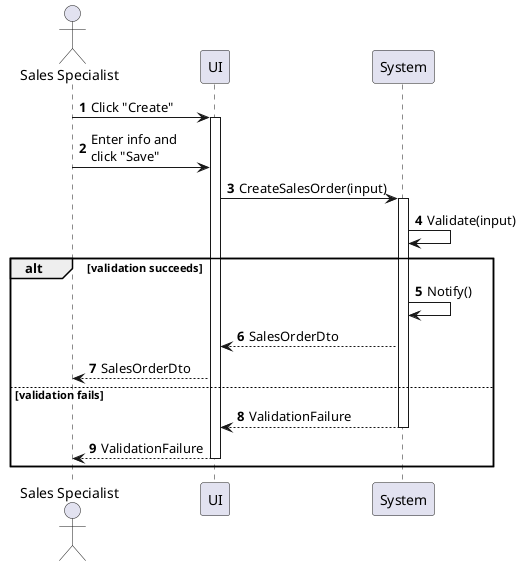 @startuml sales-order-create
autonumber

actor "Sales Specialist" as a
participant UI as f
participant System as b

a -> f : Click "Create"
activate f
a -> f : Enter info and\nclick "Save"
f -> b : CreateSalesOrder(input)
activate b
b -> b : Validate(input)

alt validation succeeds
    b -> b : Notify()
    b --> f : SalesOrderDto
    f --> a : SalesOrderDto
else validation fails
    return ValidationFailure
    return ValidationFailure
end
@enduml